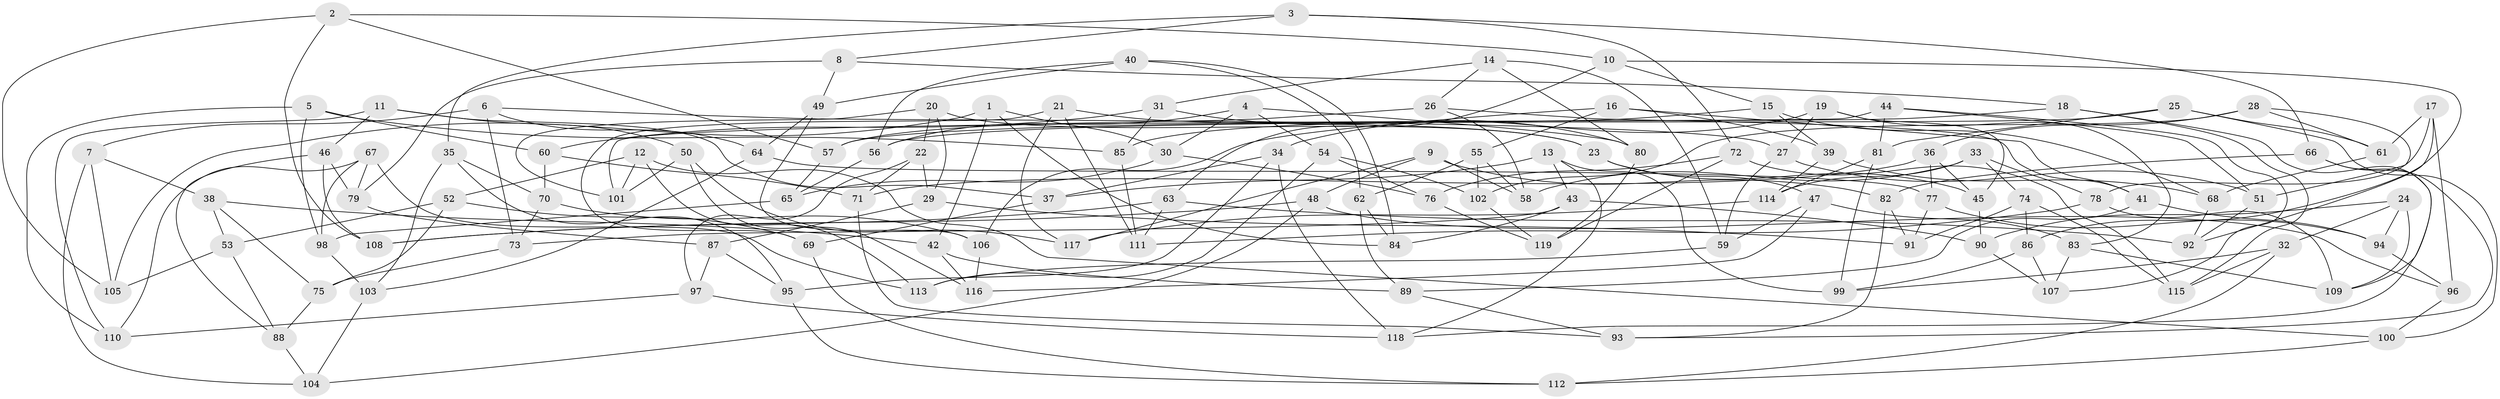 // Generated by graph-tools (version 1.1) at 2025/38/03/09/25 02:38:10]
// undirected, 119 vertices, 238 edges
graph export_dot {
graph [start="1"]
  node [color=gray90,style=filled];
  1;
  2;
  3;
  4;
  5;
  6;
  7;
  8;
  9;
  10;
  11;
  12;
  13;
  14;
  15;
  16;
  17;
  18;
  19;
  20;
  21;
  22;
  23;
  24;
  25;
  26;
  27;
  28;
  29;
  30;
  31;
  32;
  33;
  34;
  35;
  36;
  37;
  38;
  39;
  40;
  41;
  42;
  43;
  44;
  45;
  46;
  47;
  48;
  49;
  50;
  51;
  52;
  53;
  54;
  55;
  56;
  57;
  58;
  59;
  60;
  61;
  62;
  63;
  64;
  65;
  66;
  67;
  68;
  69;
  70;
  71;
  72;
  73;
  74;
  75;
  76;
  77;
  78;
  79;
  80;
  81;
  82;
  83;
  84;
  85;
  86;
  87;
  88;
  89;
  90;
  91;
  92;
  93;
  94;
  95;
  96;
  97;
  98;
  99;
  100;
  101;
  102;
  103;
  104;
  105;
  106;
  107;
  108;
  109;
  110;
  111;
  112;
  113;
  114;
  115;
  116;
  117;
  118;
  119;
  1 -- 30;
  1 -- 105;
  1 -- 42;
  1 -- 84;
  2 -- 10;
  2 -- 57;
  2 -- 108;
  2 -- 105;
  3 -- 8;
  3 -- 72;
  3 -- 35;
  3 -- 66;
  4 -- 80;
  4 -- 54;
  4 -- 30;
  4 -- 56;
  5 -- 60;
  5 -- 85;
  5 -- 98;
  5 -- 110;
  6 -- 7;
  6 -- 73;
  6 -- 64;
  6 -- 27;
  7 -- 105;
  7 -- 38;
  7 -- 104;
  8 -- 18;
  8 -- 49;
  8 -- 79;
  9 -- 117;
  9 -- 48;
  9 -- 82;
  9 -- 58;
  10 -- 86;
  10 -- 63;
  10 -- 15;
  11 -- 110;
  11 -- 46;
  11 -- 37;
  11 -- 50;
  12 -- 100;
  12 -- 101;
  12 -- 52;
  12 -- 113;
  13 -- 118;
  13 -- 99;
  13 -- 43;
  13 -- 37;
  14 -- 31;
  14 -- 59;
  14 -- 26;
  14 -- 80;
  15 -- 39;
  15 -- 68;
  15 -- 85;
  16 -- 39;
  16 -- 106;
  16 -- 55;
  16 -- 41;
  17 -- 96;
  17 -- 78;
  17 -- 61;
  17 -- 92;
  18 -- 115;
  18 -- 118;
  18 -- 57;
  19 -- 27;
  19 -- 83;
  19 -- 45;
  19 -- 34;
  20 -- 23;
  20 -- 22;
  20 -- 101;
  20 -- 29;
  21 -- 111;
  21 -- 69;
  21 -- 117;
  21 -- 23;
  22 -- 71;
  22 -- 97;
  22 -- 29;
  23 -- 45;
  23 -- 47;
  24 -- 94;
  24 -- 32;
  24 -- 109;
  24 -- 90;
  25 -- 61;
  25 -- 100;
  25 -- 81;
  25 -- 56;
  26 -- 41;
  26 -- 57;
  26 -- 58;
  27 -- 59;
  27 -- 51;
  28 -- 51;
  28 -- 36;
  28 -- 102;
  28 -- 61;
  29 -- 91;
  29 -- 87;
  30 -- 65;
  30 -- 76;
  31 -- 85;
  31 -- 60;
  31 -- 80;
  32 -- 112;
  32 -- 115;
  32 -- 99;
  33 -- 58;
  33 -- 114;
  33 -- 74;
  33 -- 78;
  34 -- 95;
  34 -- 118;
  34 -- 37;
  35 -- 103;
  35 -- 70;
  35 -- 95;
  36 -- 45;
  36 -- 71;
  36 -- 77;
  37 -- 69;
  38 -- 42;
  38 -- 53;
  38 -- 75;
  39 -- 68;
  39 -- 114;
  40 -- 49;
  40 -- 62;
  40 -- 84;
  40 -- 56;
  41 -- 94;
  41 -- 89;
  42 -- 116;
  42 -- 89;
  43 -- 73;
  43 -- 90;
  43 -- 84;
  44 -- 51;
  44 -- 101;
  44 -- 81;
  44 -- 107;
  45 -- 90;
  46 -- 79;
  46 -- 88;
  46 -- 108;
  47 -- 59;
  47 -- 83;
  47 -- 116;
  48 -- 108;
  48 -- 96;
  48 -- 104;
  49 -- 106;
  49 -- 64;
  50 -- 101;
  50 -- 116;
  50 -- 117;
  51 -- 92;
  52 -- 69;
  52 -- 75;
  52 -- 53;
  53 -- 105;
  53 -- 88;
  54 -- 102;
  54 -- 113;
  54 -- 76;
  55 -- 102;
  55 -- 62;
  55 -- 58;
  56 -- 65;
  57 -- 65;
  59 -- 113;
  60 -- 71;
  60 -- 70;
  61 -- 68;
  62 -- 89;
  62 -- 84;
  63 -- 108;
  63 -- 92;
  63 -- 111;
  64 -- 77;
  64 -- 103;
  65 -- 98;
  66 -- 82;
  66 -- 109;
  66 -- 93;
  67 -- 113;
  67 -- 110;
  67 -- 98;
  67 -- 79;
  68 -- 92;
  69 -- 112;
  70 -- 106;
  70 -- 73;
  71 -- 93;
  72 -- 115;
  72 -- 76;
  72 -- 119;
  73 -- 75;
  74 -- 115;
  74 -- 86;
  74 -- 91;
  75 -- 88;
  76 -- 119;
  77 -- 91;
  77 -- 94;
  78 -- 111;
  78 -- 109;
  79 -- 87;
  80 -- 119;
  81 -- 99;
  81 -- 114;
  82 -- 93;
  82 -- 91;
  83 -- 107;
  83 -- 109;
  85 -- 111;
  86 -- 107;
  86 -- 99;
  87 -- 95;
  87 -- 97;
  88 -- 104;
  89 -- 93;
  90 -- 107;
  94 -- 96;
  95 -- 112;
  96 -- 100;
  97 -- 110;
  97 -- 118;
  98 -- 103;
  100 -- 112;
  102 -- 119;
  103 -- 104;
  106 -- 116;
  114 -- 117;
}
